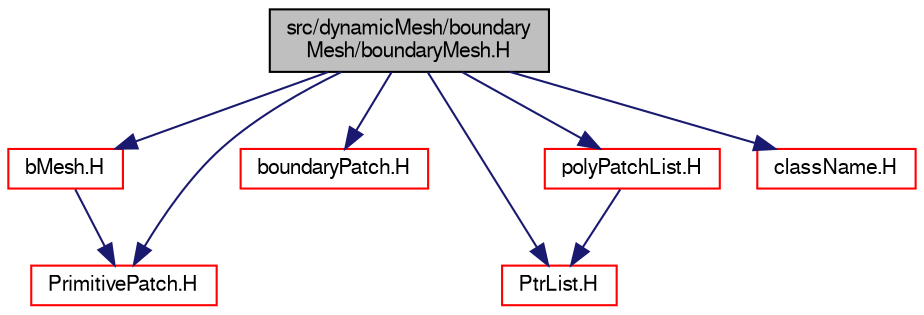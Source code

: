 digraph "src/dynamicMesh/boundaryMesh/boundaryMesh.H"
{
  bgcolor="transparent";
  edge [fontname="FreeSans",fontsize="10",labelfontname="FreeSans",labelfontsize="10"];
  node [fontname="FreeSans",fontsize="10",shape=record];
  Node0 [label="src/dynamicMesh/boundary\lMesh/boundaryMesh.H",height=0.2,width=0.4,color="black", fillcolor="grey75", style="filled", fontcolor="black"];
  Node0 -> Node1 [color="midnightblue",fontsize="10",style="solid",fontname="FreeSans"];
  Node1 [label="bMesh.H",height=0.2,width=0.4,color="red",URL="$a00380.html"];
  Node1 -> Node2 [color="midnightblue",fontsize="10",style="solid",fontname="FreeSans"];
  Node2 [label="PrimitivePatch.H",height=0.2,width=0.4,color="red",URL="$a11951.html"];
  Node0 -> Node150 [color="midnightblue",fontsize="10",style="solid",fontname="FreeSans"];
  Node150 [label="boundaryPatch.H",height=0.2,width=0.4,color="red",URL="$a00392.html"];
  Node0 -> Node2 [color="midnightblue",fontsize="10",style="solid",fontname="FreeSans"];
  Node0 -> Node152 [color="midnightblue",fontsize="10",style="solid",fontname="FreeSans"];
  Node152 [label="PtrList.H",height=0.2,width=0.4,color="red",URL="$a08717.html"];
  Node0 -> Node154 [color="midnightblue",fontsize="10",style="solid",fontname="FreeSans"];
  Node154 [label="polyPatchList.H",height=0.2,width=0.4,color="red",URL="$a11756.html"];
  Node154 -> Node152 [color="midnightblue",fontsize="10",style="solid",fontname="FreeSans"];
  Node0 -> Node89 [color="midnightblue",fontsize="10",style="solid",fontname="FreeSans"];
  Node89 [label="className.H",height=0.2,width=0.4,color="red",URL="$a09335.html",tooltip="Macro definitions for declaring ClassName(), NamespaceName(), etc. "];
}
